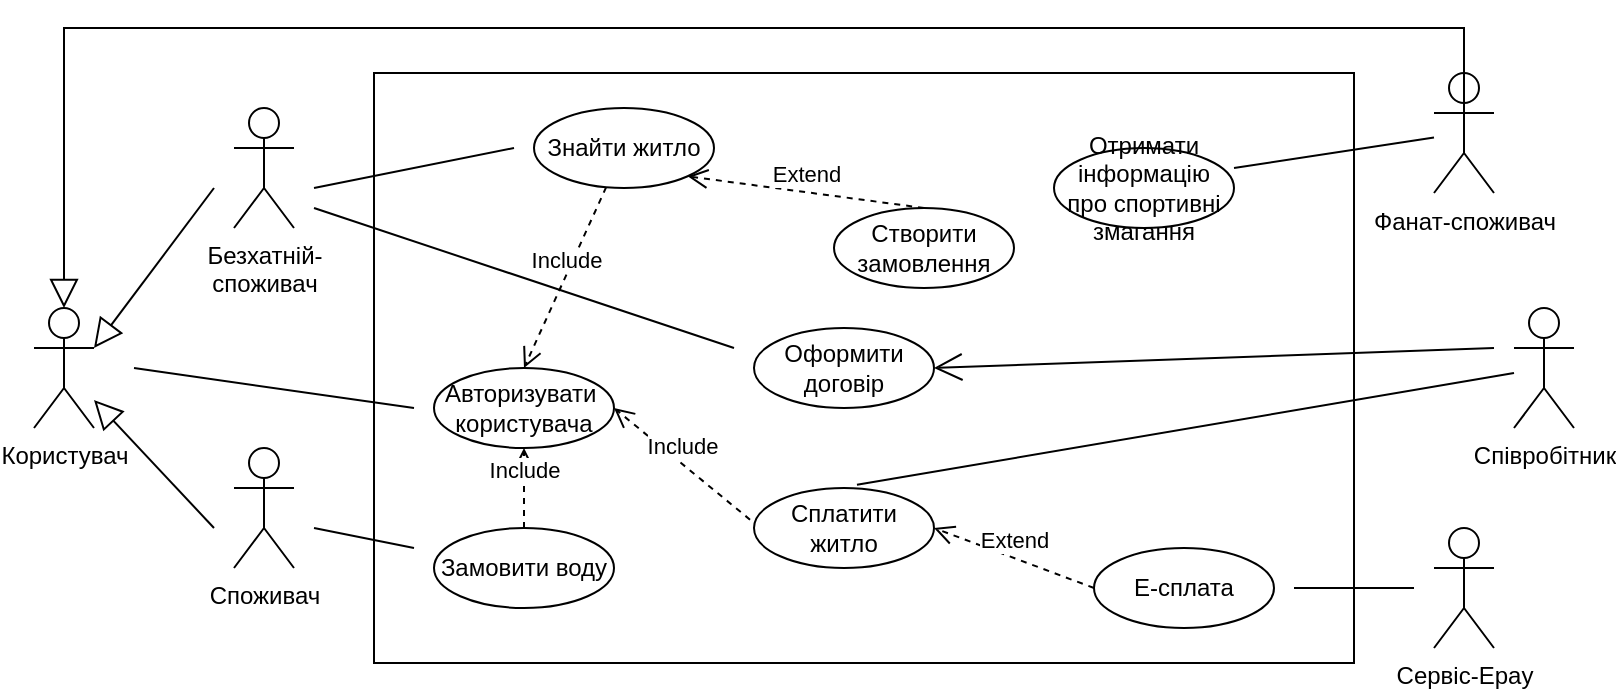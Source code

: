 <mxfile version="20.3.0" type="device"><diagram id="FuAQz_JEIINYoj0etJGm" name="Страница 1"><mxGraphModel dx="865" dy="476" grid="1" gridSize="10" guides="1" tooltips="1" connect="1" arrows="1" fold="1" page="1" pageScale="1" pageWidth="827" pageHeight="1169" math="0" shadow="0"><root><mxCell id="0"/><mxCell id="1" parent="0"/><mxCell id="93XGXeoKOqxlR5VzCacf-1" value="Користувач" style="shape=umlActor;verticalLabelPosition=bottom;verticalAlign=top;html=1;" vertex="1" parent="1"><mxGeometry x="30" y="250" width="30" height="60" as="geometry"/></mxCell><mxCell id="93XGXeoKOqxlR5VzCacf-3" value="Споживач" style="shape=umlActor;verticalLabelPosition=bottom;verticalAlign=top;html=1;" vertex="1" parent="1"><mxGeometry x="130" y="320" width="30" height="60" as="geometry"/></mxCell><mxCell id="93XGXeoKOqxlR5VzCacf-4" value="Безхатній-&lt;br&gt;споживач" style="shape=umlActor;verticalLabelPosition=bottom;verticalAlign=top;html=1;" vertex="1" parent="1"><mxGeometry x="130" y="150" width="30" height="60" as="geometry"/></mxCell><mxCell id="93XGXeoKOqxlR5VzCacf-5" value="Фанат-споживач" style="shape=umlActor;verticalLabelPosition=bottom;verticalAlign=top;html=1;" vertex="1" parent="1"><mxGeometry x="730" y="132.5" width="30" height="60" as="geometry"/></mxCell><mxCell id="93XGXeoKOqxlR5VzCacf-7" value="Сервіс-Epay" style="shape=umlActor;verticalLabelPosition=bottom;verticalAlign=top;html=1;" vertex="1" parent="1"><mxGeometry x="730" y="360" width="30" height="60" as="geometry"/></mxCell><mxCell id="93XGXeoKOqxlR5VzCacf-10" value="" style="endArrow=block;endFill=0;endSize=12;html=1;rounded=0;entryX=1;entryY=0.333;entryDx=0;entryDy=0;entryPerimeter=0;" edge="1" parent="1" target="93XGXeoKOqxlR5VzCacf-1"><mxGeometry width="160" relative="1" as="geometry"><mxPoint x="120" y="190" as="sourcePoint"/><mxPoint x="60" y="235" as="targetPoint"/></mxGeometry></mxCell><mxCell id="93XGXeoKOqxlR5VzCacf-12" value="" style="html=1;" vertex="1" parent="1"><mxGeometry x="200" y="132.5" width="490" height="295" as="geometry"/></mxCell><mxCell id="93XGXeoKOqxlR5VzCacf-13" value="Співробітник" style="shape=umlActor;verticalLabelPosition=bottom;verticalAlign=top;html=1;" vertex="1" parent="1"><mxGeometry x="770" y="250" width="30" height="60" as="geometry"/></mxCell><mxCell id="93XGXeoKOqxlR5VzCacf-14" value="E-сплата" style="ellipse;whiteSpace=wrap;html=1;" vertex="1" parent="1"><mxGeometry x="560" y="370" width="90" height="40" as="geometry"/></mxCell><mxCell id="93XGXeoKOqxlR5VzCacf-16" value="" style="line;strokeWidth=1;fillColor=none;align=left;verticalAlign=middle;spacingTop=-1;spacingLeft=3;spacingRight=3;rotatable=0;labelPosition=right;points=[];portConstraint=eastwest;strokeColor=inherit;" vertex="1" parent="1"><mxGeometry x="660" y="386" width="60" height="8" as="geometry"/></mxCell><mxCell id="93XGXeoKOqxlR5VzCacf-17" value="" style="endArrow=block;endFill=0;endSize=12;html=1;rounded=0;" edge="1" parent="1" target="93XGXeoKOqxlR5VzCacf-1"><mxGeometry width="160" relative="1" as="geometry"><mxPoint x="120" y="360" as="sourcePoint"/><mxPoint x="470" y="260" as="targetPoint"/></mxGeometry></mxCell><mxCell id="93XGXeoKOqxlR5VzCacf-18" value="" style="endArrow=block;endFill=0;endSize=12;html=1;rounded=0;exitX=0.5;exitY=0.5;exitDx=0;exitDy=0;exitPerimeter=0;entryX=0.5;entryY=0;entryDx=0;entryDy=0;entryPerimeter=0;" edge="1" parent="1" source="93XGXeoKOqxlR5VzCacf-5" target="93XGXeoKOqxlR5VzCacf-1"><mxGeometry width="160" relative="1" as="geometry"><mxPoint x="310" y="260" as="sourcePoint"/><mxPoint x="470" y="260" as="targetPoint"/><Array as="points"><mxPoint x="745" y="110"/><mxPoint x="45" y="110"/></Array></mxGeometry></mxCell><mxCell id="93XGXeoKOqxlR5VzCacf-19" value="Сплатити житло" style="ellipse;whiteSpace=wrap;html=1;" vertex="1" parent="1"><mxGeometry x="390" y="340" width="90" height="40" as="geometry"/></mxCell><mxCell id="93XGXeoKOqxlR5VzCacf-21" value="Авторизувати&amp;nbsp;&lt;br&gt;користувача" style="ellipse;whiteSpace=wrap;html=1;" vertex="1" parent="1"><mxGeometry x="230" y="280" width="90" height="40" as="geometry"/></mxCell><mxCell id="93XGXeoKOqxlR5VzCacf-26" value="Extend" style="html=1;verticalAlign=bottom;endArrow=open;dashed=1;endSize=8;rounded=0;entryX=1;entryY=0.5;entryDx=0;entryDy=0;exitX=0;exitY=0.5;exitDx=0;exitDy=0;" edge="1" parent="1" source="93XGXeoKOqxlR5VzCacf-14" target="93XGXeoKOqxlR5VzCacf-19"><mxGeometry relative="1" as="geometry"><mxPoint x="480" y="370" as="sourcePoint"/><mxPoint x="400" y="370" as="targetPoint"/></mxGeometry></mxCell><mxCell id="93XGXeoKOqxlR5VzCacf-27" value="Include" style="html=1;verticalAlign=bottom;endArrow=open;dashed=1;endSize=8;rounded=0;entryX=1;entryY=0.5;entryDx=0;entryDy=0;exitX=-0.022;exitY=0.396;exitDx=0;exitDy=0;exitPerimeter=0;" edge="1" parent="1" source="93XGXeoKOqxlR5VzCacf-19" target="93XGXeoKOqxlR5VzCacf-21"><mxGeometry relative="1" as="geometry"><mxPoint x="400" y="360" as="sourcePoint"/><mxPoint x="320" y="330" as="targetPoint"/></mxGeometry></mxCell><mxCell id="93XGXeoKOqxlR5VzCacf-33" value="" style="endArrow=none;endFill=0;endSize=12;html=1;rounded=0;" edge="1" parent="1"><mxGeometry width="160" relative="1" as="geometry"><mxPoint x="80" y="280" as="sourcePoint"/><mxPoint x="220" y="300" as="targetPoint"/></mxGeometry></mxCell><mxCell id="93XGXeoKOqxlR5VzCacf-34" value="Оформити договір" style="ellipse;whiteSpace=wrap;html=1;" vertex="1" parent="1"><mxGeometry x="390" y="260" width="90" height="40" as="geometry"/></mxCell><mxCell id="93XGXeoKOqxlR5VzCacf-35" value="Створити замовлення" style="ellipse;whiteSpace=wrap;html=1;" vertex="1" parent="1"><mxGeometry x="430" y="200" width="90" height="40" as="geometry"/></mxCell><mxCell id="93XGXeoKOqxlR5VzCacf-36" value="" style="endArrow=none;endFill=0;endSize=12;html=1;rounded=0;entryX=0.572;entryY=-0.04;entryDx=0;entryDy=0;entryPerimeter=0;" edge="1" parent="1" source="93XGXeoKOqxlR5VzCacf-13" target="93XGXeoKOqxlR5VzCacf-19"><mxGeometry width="160" relative="1" as="geometry"><mxPoint x="480" y="290" as="sourcePoint"/><mxPoint x="609.8" y="330.12" as="targetPoint"/></mxGeometry></mxCell><mxCell id="93XGXeoKOqxlR5VzCacf-37" value="Отримати інформацію про спортивні змагання" style="ellipse;whiteSpace=wrap;html=1;" vertex="1" parent="1"><mxGeometry x="540" y="170" width="90" height="40" as="geometry"/></mxCell><mxCell id="93XGXeoKOqxlR5VzCacf-38" value="Знайти житло" style="ellipse;whiteSpace=wrap;html=1;" vertex="1" parent="1"><mxGeometry x="280" y="150" width="90" height="40" as="geometry"/></mxCell><mxCell id="93XGXeoKOqxlR5VzCacf-39" value="" style="endArrow=open;endFill=1;endSize=12;html=1;rounded=0;entryX=1;entryY=0.5;entryDx=0;entryDy=0;" edge="1" parent="1" target="93XGXeoKOqxlR5VzCacf-34"><mxGeometry width="160" relative="1" as="geometry"><mxPoint x="760" y="270" as="sourcePoint"/><mxPoint x="470" y="270" as="targetPoint"/></mxGeometry></mxCell><mxCell id="93XGXeoKOqxlR5VzCacf-40" value="" style="endArrow=none;endFill=0;endSize=12;html=1;rounded=0;" edge="1" parent="1"><mxGeometry width="160" relative="1" as="geometry"><mxPoint x="170" y="190" as="sourcePoint"/><mxPoint x="270" y="170" as="targetPoint"/></mxGeometry></mxCell><mxCell id="93XGXeoKOqxlR5VzCacf-41" value="Extend" style="html=1;verticalAlign=bottom;endArrow=open;dashed=1;endSize=8;rounded=0;entryX=1;entryY=1;entryDx=0;entryDy=0;exitX=0.5;exitY=0;exitDx=0;exitDy=0;" edge="1" parent="1" source="93XGXeoKOqxlR5VzCacf-35" target="93XGXeoKOqxlR5VzCacf-38"><mxGeometry relative="1" as="geometry"><mxPoint x="410" y="310.0" as="sourcePoint"/><mxPoint x="330" y="280" as="targetPoint"/></mxGeometry></mxCell><mxCell id="93XGXeoKOqxlR5VzCacf-42" value="Замовити воду" style="ellipse;whiteSpace=wrap;html=1;" vertex="1" parent="1"><mxGeometry x="230" y="360" width="90" height="40" as="geometry"/></mxCell><mxCell id="93XGXeoKOqxlR5VzCacf-43" value="" style="endArrow=none;endFill=0;endSize=12;html=1;rounded=0;" edge="1" parent="1"><mxGeometry width="160" relative="1" as="geometry"><mxPoint x="170" y="360" as="sourcePoint"/><mxPoint x="220" y="370" as="targetPoint"/></mxGeometry></mxCell><mxCell id="93XGXeoKOqxlR5VzCacf-44" value="Include" style="html=1;verticalAlign=bottom;endArrow=open;dashed=1;endSize=8;rounded=0;entryX=0.5;entryY=1;entryDx=0;entryDy=0;exitX=0.5;exitY=0;exitDx=0;exitDy=0;" edge="1" parent="1" source="93XGXeoKOqxlR5VzCacf-42" target="93XGXeoKOqxlR5VzCacf-21"><mxGeometry relative="1" as="geometry"><mxPoint x="378.02" y="365.84" as="sourcePoint"/><mxPoint x="310" y="310" as="targetPoint"/></mxGeometry></mxCell><mxCell id="93XGXeoKOqxlR5VzCacf-45" value="Include" style="html=1;verticalAlign=bottom;endArrow=open;dashed=1;endSize=8;rounded=0;entryX=0.5;entryY=0;entryDx=0;entryDy=0;" edge="1" parent="1" source="93XGXeoKOqxlR5VzCacf-38" target="93XGXeoKOqxlR5VzCacf-21"><mxGeometry relative="1" as="geometry"><mxPoint x="368.02" y="275.84" as="sourcePoint"/><mxPoint x="300" y="220" as="targetPoint"/></mxGeometry></mxCell><mxCell id="93XGXeoKOqxlR5VzCacf-46" value="" style="endArrow=none;endFill=0;endSize=12;html=1;rounded=0;" edge="1" parent="1"><mxGeometry width="160" relative="1" as="geometry"><mxPoint x="170" y="200" as="sourcePoint"/><mxPoint x="380" y="270" as="targetPoint"/></mxGeometry></mxCell><mxCell id="93XGXeoKOqxlR5VzCacf-47" value="" style="endArrow=none;endFill=0;endSize=12;html=1;rounded=0;" edge="1" parent="1" target="93XGXeoKOqxlR5VzCacf-5"><mxGeometry width="160" relative="1" as="geometry"><mxPoint x="630" y="180" as="sourcePoint"/><mxPoint x="750" y="180" as="targetPoint"/></mxGeometry></mxCell></root></mxGraphModel></diagram></mxfile>